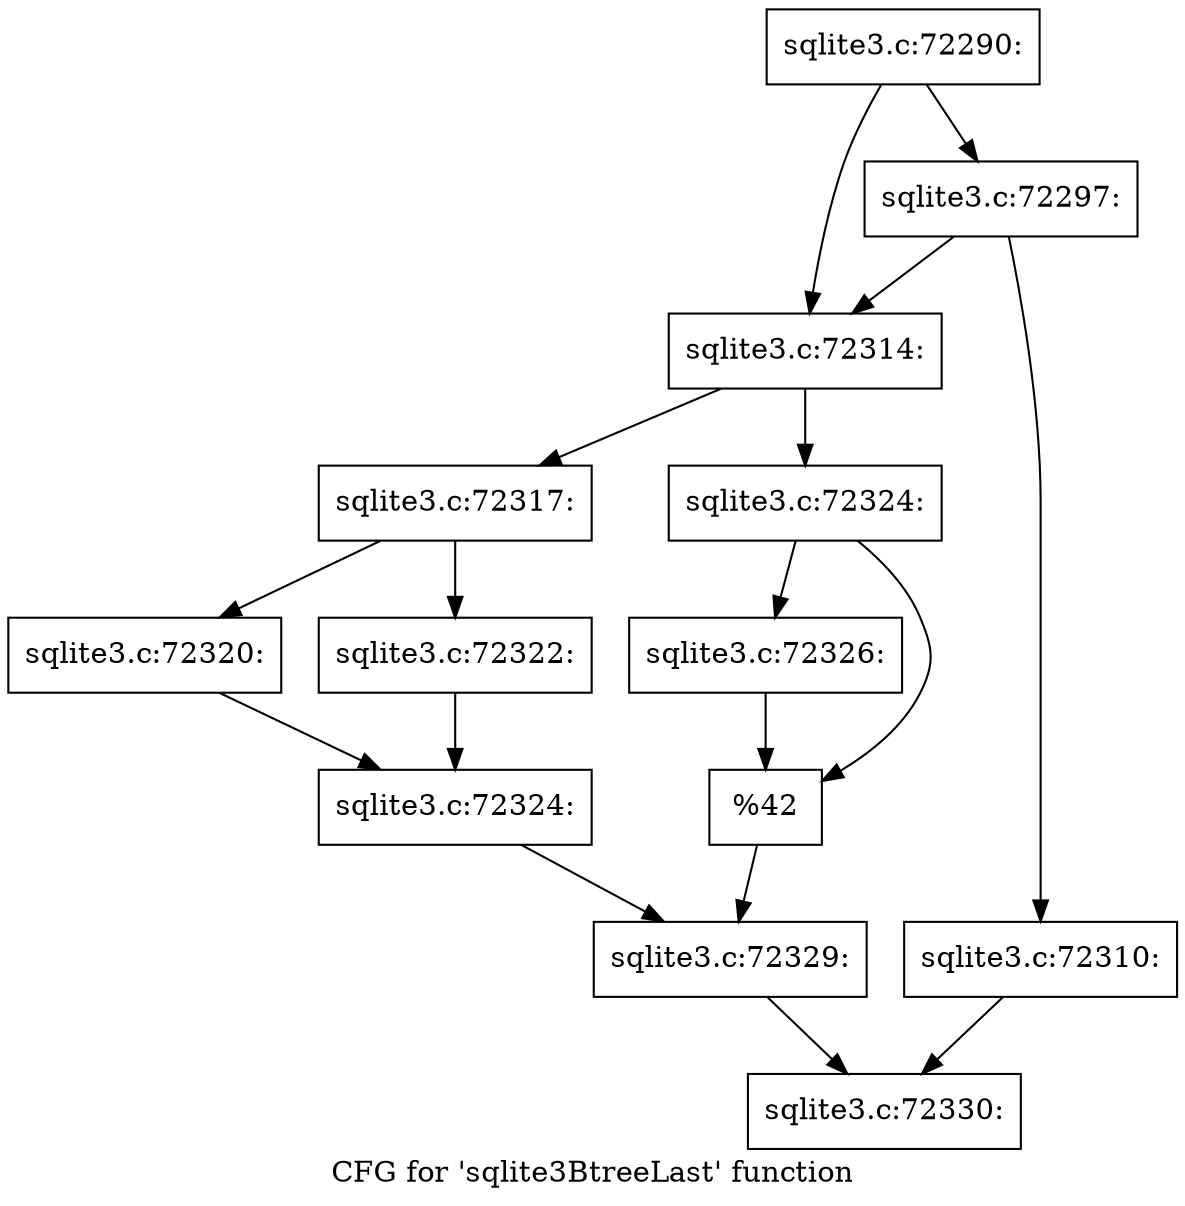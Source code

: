 digraph "CFG for 'sqlite3BtreeLast' function" {
	label="CFG for 'sqlite3BtreeLast' function";

	Node0x55c0f8034bc0 [shape=record,label="{sqlite3.c:72290:}"];
	Node0x55c0f8034bc0 -> Node0x55c0f8036930;
	Node0x55c0f8034bc0 -> Node0x55c0f80368e0;
	Node0x55c0f8036930 [shape=record,label="{sqlite3.c:72297:}"];
	Node0x55c0f8036930 -> Node0x55c0f8036890;
	Node0x55c0f8036930 -> Node0x55c0f80368e0;
	Node0x55c0f8036890 [shape=record,label="{sqlite3.c:72310:}"];
	Node0x55c0f8036890 -> Node0x55c0f8034d40;
	Node0x55c0f80368e0 [shape=record,label="{sqlite3.c:72314:}"];
	Node0x55c0f80368e0 -> Node0x55c0f8037930;
	Node0x55c0f80368e0 -> Node0x55c0f80379d0;
	Node0x55c0f8037930 [shape=record,label="{sqlite3.c:72317:}"];
	Node0x55c0f8037930 -> Node0x55c0f5a23da0;
	Node0x55c0f8037930 -> Node0x55c0f8038810;
	Node0x55c0f5a23da0 [shape=record,label="{sqlite3.c:72320:}"];
	Node0x55c0f5a23da0 -> Node0x55c0f80385e0;
	Node0x55c0f8038810 [shape=record,label="{sqlite3.c:72322:}"];
	Node0x55c0f8038810 -> Node0x55c0f80385e0;
	Node0x55c0f80385e0 [shape=record,label="{sqlite3.c:72324:}"];
	Node0x55c0f80385e0 -> Node0x55c0f8037980;
	Node0x55c0f80379d0 [shape=record,label="{sqlite3.c:72324:}"];
	Node0x55c0f80379d0 -> Node0x55c0f8039270;
	Node0x55c0f80379d0 -> Node0x55c0f80392c0;
	Node0x55c0f8039270 [shape=record,label="{sqlite3.c:72326:}"];
	Node0x55c0f8039270 -> Node0x55c0f80392c0;
	Node0x55c0f80392c0 [shape=record,label="{%42}"];
	Node0x55c0f80392c0 -> Node0x55c0f8037980;
	Node0x55c0f8037980 [shape=record,label="{sqlite3.c:72329:}"];
	Node0x55c0f8037980 -> Node0x55c0f8034d40;
	Node0x55c0f8034d40 [shape=record,label="{sqlite3.c:72330:}"];
}
